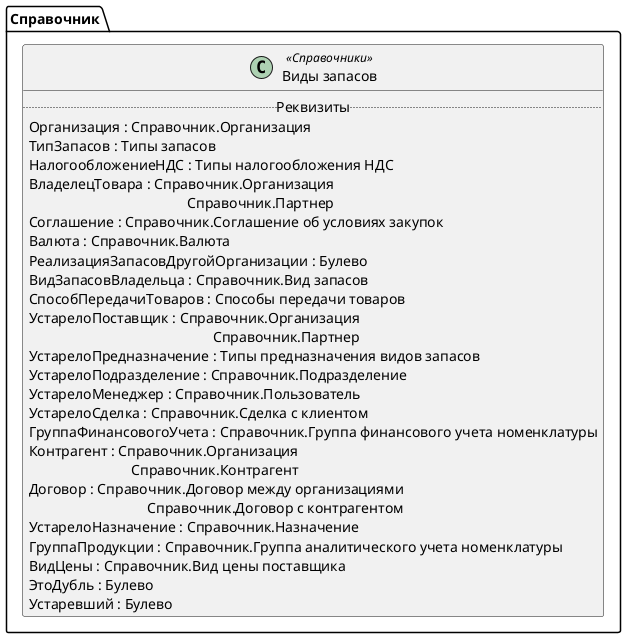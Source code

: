 ﻿@startuml ВидыЗапасов
'!include templates.wsd
'..\include templates.wsd
class Справочник.ВидыЗапасов as "Виды запасов" <<Справочники>>
{
..Реквизиты..
Организация : Справочник.Организация
ТипЗапасов : Типы запасов
НалогообложениеНДС : Типы налогообложения НДС
ВладелецТовара : Справочник.Организация\rСправочник.Партнер
Соглашение : Справочник.Соглашение об условиях закупок
Валюта : Справочник.Валюта
РеализацияЗапасовДругойОрганизации : Булево
ВидЗапасовВладельца : Справочник.Вид запасов
СпособПередачиТоваров : Способы передачи товаров
УстарелоПоставщик : Справочник.Организация\rСправочник.Партнер
УстарелоПредназначение : Типы предназначения видов запасов
УстарелоПодразделение : Справочник.Подразделение
УстарелоМенеджер : Справочник.Пользователь
УстарелоСделка : Справочник.Сделка с клиентом
ГруппаФинансовогоУчета : Справочник.Группа финансового учета номенклатуры
Контрагент : Справочник.Организация\rСправочник.Контрагент
Договор : Справочник.Договор между организациями\rСправочник.Договор с контрагентом
УстарелоНазначение : Справочник.Назначение
ГруппаПродукции : Справочник.Группа аналитического учета номенклатуры
ВидЦены : Справочник.Вид цены поставщика
ЭтоДубль : Булево
Устаревший : Булево
}
@enduml
